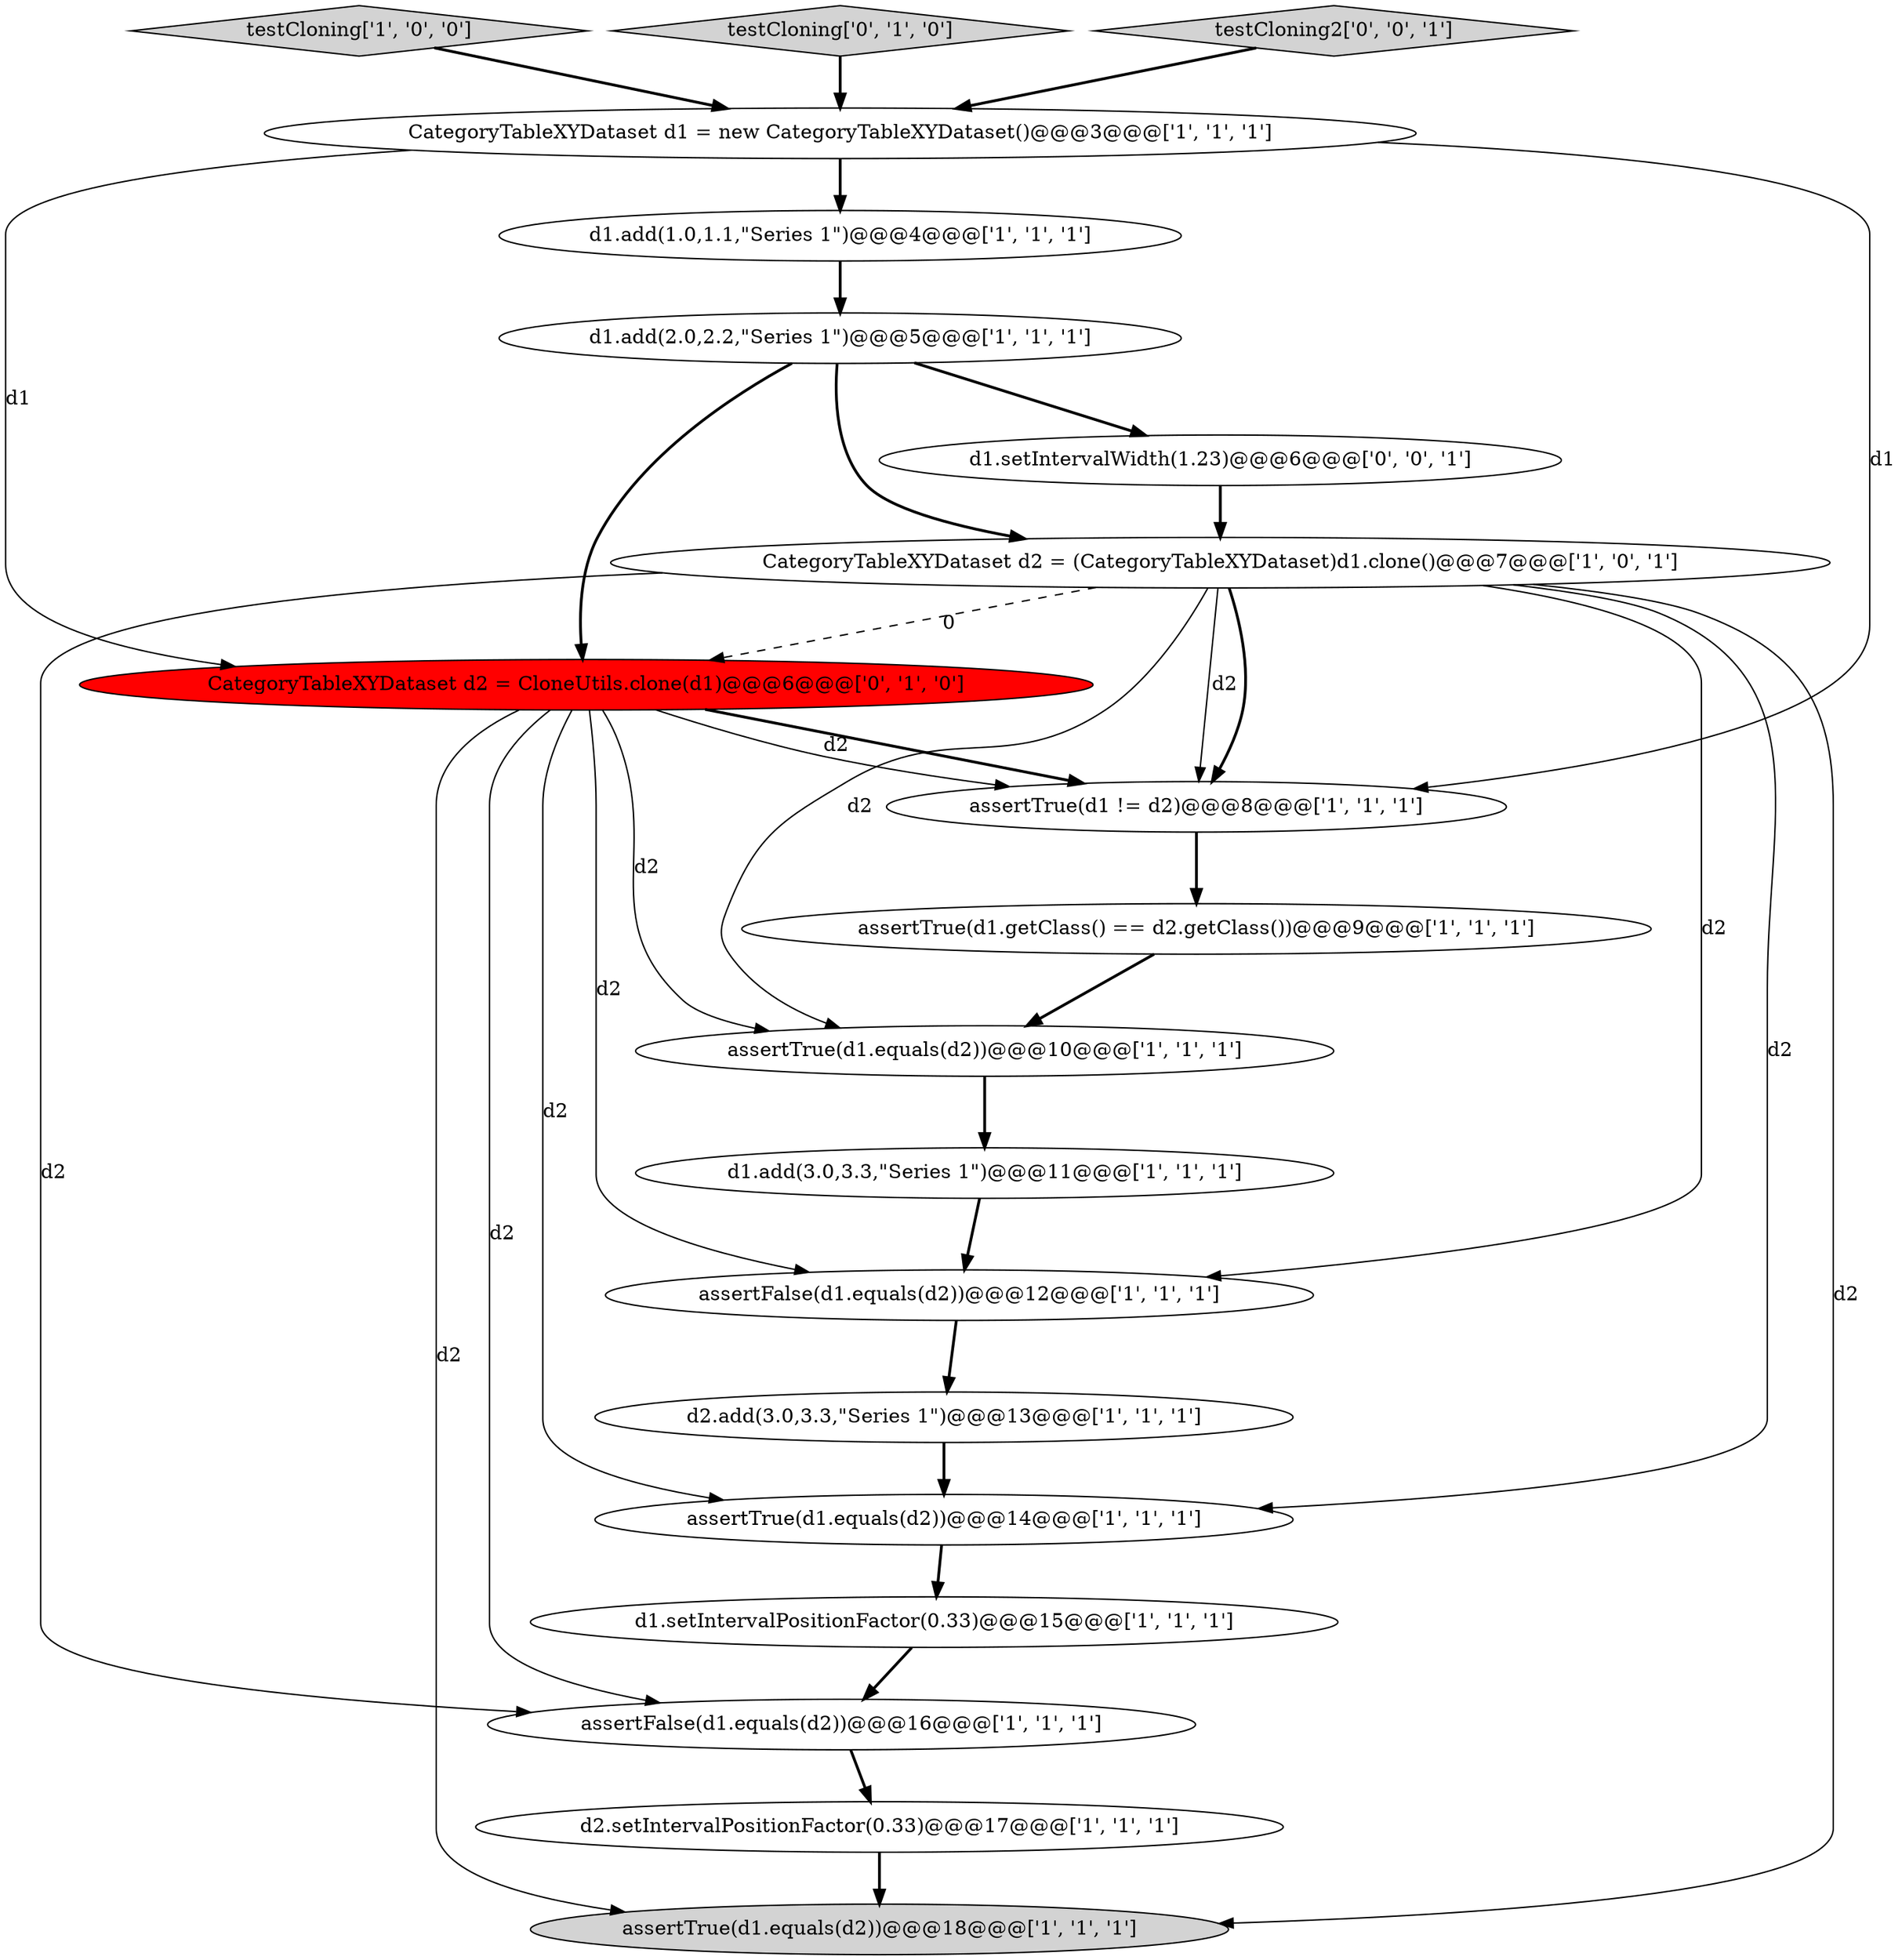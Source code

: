 digraph {
0 [style = filled, label = "CategoryTableXYDataset d1 = new CategoryTableXYDataset()@@@3@@@['1', '1', '1']", fillcolor = white, shape = ellipse image = "AAA0AAABBB1BBB"];
3 [style = filled, label = "assertTrue(d1 != d2)@@@8@@@['1', '1', '1']", fillcolor = white, shape = ellipse image = "AAA0AAABBB1BBB"];
10 [style = filled, label = "testCloning['1', '0', '0']", fillcolor = lightgray, shape = diamond image = "AAA0AAABBB1BBB"];
11 [style = filled, label = "CategoryTableXYDataset d2 = (CategoryTableXYDataset)d1.clone()@@@7@@@['1', '0', '1']", fillcolor = white, shape = ellipse image = "AAA0AAABBB1BBB"];
12 [style = filled, label = "assertTrue(d1.equals(d2))@@@14@@@['1', '1', '1']", fillcolor = white, shape = ellipse image = "AAA0AAABBB1BBB"];
4 [style = filled, label = "d1.add(2.0,2.2,\"Series 1\")@@@5@@@['1', '1', '1']", fillcolor = white, shape = ellipse image = "AAA0AAABBB1BBB"];
7 [style = filled, label = "assertTrue(d1.getClass() == d2.getClass())@@@9@@@['1', '1', '1']", fillcolor = white, shape = ellipse image = "AAA0AAABBB1BBB"];
15 [style = filled, label = "assertTrue(d1.equals(d2))@@@18@@@['1', '1', '1']", fillcolor = lightgray, shape = ellipse image = "AAA0AAABBB1BBB"];
1 [style = filled, label = "d1.setIntervalPositionFactor(0.33)@@@15@@@['1', '1', '1']", fillcolor = white, shape = ellipse image = "AAA0AAABBB1BBB"];
19 [style = filled, label = "d1.setIntervalWidth(1.23)@@@6@@@['0', '0', '1']", fillcolor = white, shape = ellipse image = "AAA0AAABBB3BBB"];
14 [style = filled, label = "assertFalse(d1.equals(d2))@@@16@@@['1', '1', '1']", fillcolor = white, shape = ellipse image = "AAA0AAABBB1BBB"];
17 [style = filled, label = "testCloning['0', '1', '0']", fillcolor = lightgray, shape = diamond image = "AAA0AAABBB2BBB"];
16 [style = filled, label = "CategoryTableXYDataset d2 = CloneUtils.clone(d1)@@@6@@@['0', '1', '0']", fillcolor = red, shape = ellipse image = "AAA1AAABBB2BBB"];
18 [style = filled, label = "testCloning2['0', '0', '1']", fillcolor = lightgray, shape = diamond image = "AAA0AAABBB3BBB"];
5 [style = filled, label = "d1.add(1.0,1.1,\"Series 1\")@@@4@@@['1', '1', '1']", fillcolor = white, shape = ellipse image = "AAA0AAABBB1BBB"];
2 [style = filled, label = "d2.add(3.0,3.3,\"Series 1\")@@@13@@@['1', '1', '1']", fillcolor = white, shape = ellipse image = "AAA0AAABBB1BBB"];
8 [style = filled, label = "d2.setIntervalPositionFactor(0.33)@@@17@@@['1', '1', '1']", fillcolor = white, shape = ellipse image = "AAA0AAABBB1BBB"];
9 [style = filled, label = "assertTrue(d1.equals(d2))@@@10@@@['1', '1', '1']", fillcolor = white, shape = ellipse image = "AAA0AAABBB1BBB"];
13 [style = filled, label = "d1.add(3.0,3.3,\"Series 1\")@@@11@@@['1', '1', '1']", fillcolor = white, shape = ellipse image = "AAA0AAABBB1BBB"];
6 [style = filled, label = "assertFalse(d1.equals(d2))@@@12@@@['1', '1', '1']", fillcolor = white, shape = ellipse image = "AAA0AAABBB1BBB"];
16->3 [style = bold, label=""];
0->3 [style = solid, label="d1"];
8->15 [style = bold, label=""];
11->12 [style = solid, label="d2"];
11->16 [style = dashed, label="0"];
4->19 [style = bold, label=""];
19->11 [style = bold, label=""];
11->3 [style = solid, label="d2"];
11->14 [style = solid, label="d2"];
11->15 [style = solid, label="d2"];
12->1 [style = bold, label=""];
0->16 [style = solid, label="d1"];
16->6 [style = solid, label="d2"];
2->12 [style = bold, label=""];
11->9 [style = solid, label="d2"];
6->2 [style = bold, label=""];
7->9 [style = bold, label=""];
17->0 [style = bold, label=""];
16->14 [style = solid, label="d2"];
3->7 [style = bold, label=""];
11->3 [style = bold, label=""];
16->3 [style = solid, label="d2"];
10->0 [style = bold, label=""];
5->4 [style = bold, label=""];
16->12 [style = solid, label="d2"];
16->9 [style = solid, label="d2"];
1->14 [style = bold, label=""];
14->8 [style = bold, label=""];
13->6 [style = bold, label=""];
4->11 [style = bold, label=""];
11->6 [style = solid, label="d2"];
18->0 [style = bold, label=""];
16->15 [style = solid, label="d2"];
4->16 [style = bold, label=""];
0->5 [style = bold, label=""];
9->13 [style = bold, label=""];
}
